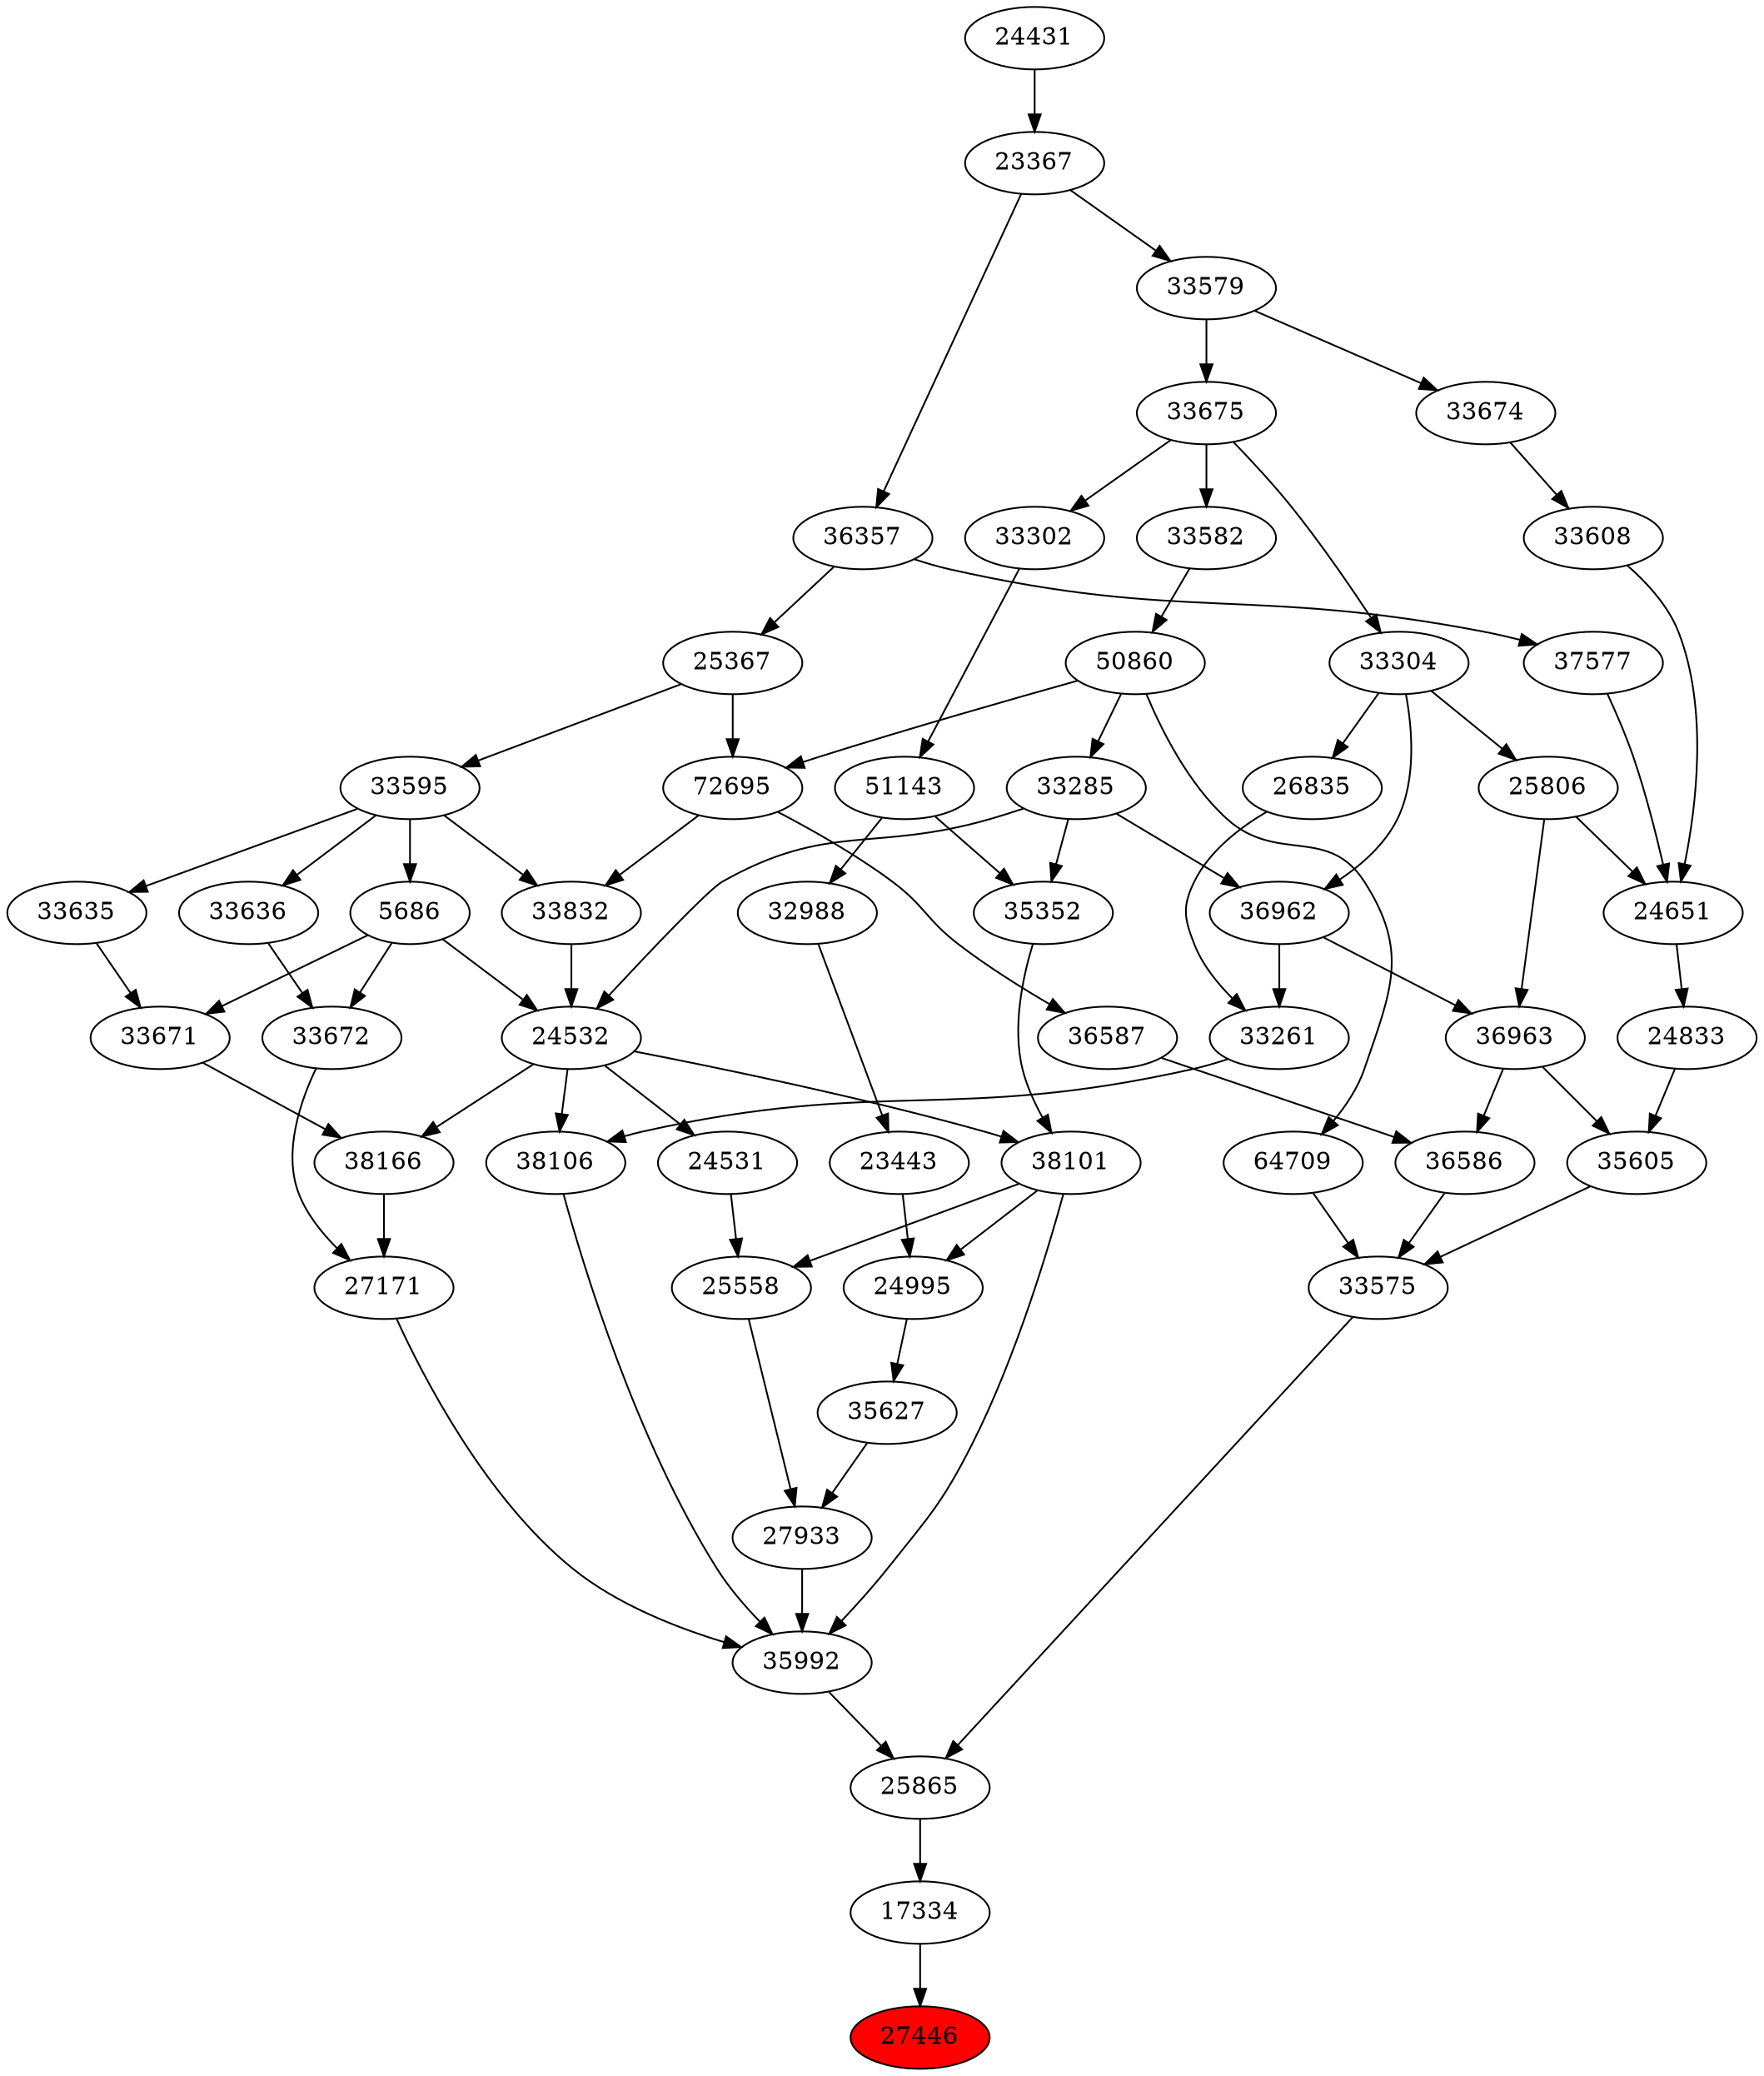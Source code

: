strict digraph{ 
27446 [label="27446" fillcolor=red style=filled]
17334 -> 27446
17334 [label="17334"]
25865 -> 17334
25865 [label="25865"]
35992 -> 25865
33575 -> 25865
35992 [label="35992"]
27933 -> 35992
27171 -> 35992
38101 -> 35992
38106 -> 35992
33575 [label="33575"]
36586 -> 33575
35605 -> 33575
64709 -> 33575
27933 [label="27933"]
35627 -> 27933
25558 -> 27933
27171 [label="27171"]
33672 -> 27171
38166 -> 27171
38101 [label="38101"]
24532 -> 38101
35352 -> 38101
38106 [label="38106"]
33261 -> 38106
24532 -> 38106
36586 [label="36586"]
36587 -> 36586
36963 -> 36586
35605 [label="35605"]
24833 -> 35605
36963 -> 35605
64709 [label="64709"]
50860 -> 64709
35627 [label="35627"]
24995 -> 35627
25558 [label="25558"]
24531 -> 25558
38101 -> 25558
33672 [label="33672"]
33636 -> 33672
5686 -> 33672
38166 [label="38166"]
24532 -> 38166
33671 -> 38166
24532 [label="24532"]
33285 -> 24532
5686 -> 24532
33832 -> 24532
35352 [label="35352"]
33285 -> 35352
51143 -> 35352
33261 [label="33261"]
36962 -> 33261
26835 -> 33261
36587 [label="36587"]
72695 -> 36587
36963 [label="36963"]
36962 -> 36963
25806 -> 36963
24833 [label="24833"]
24651 -> 24833
50860 [label="50860"]
33582 -> 50860
24995 [label="24995"]
23443 -> 24995
38101 -> 24995
24531 [label="24531"]
24532 -> 24531
33636 [label="33636"]
33595 -> 33636
5686 [label="5686"]
33595 -> 5686
33671 [label="33671"]
5686 -> 33671
33635 -> 33671
33285 [label="33285"]
50860 -> 33285
33832 [label="33832"]
72695 -> 33832
33595 -> 33832
51143 [label="51143"]
33302 -> 51143
36962 [label="36962"]
33285 -> 36962
33304 -> 36962
26835 [label="26835"]
33304 -> 26835
72695 [label="72695"]
50860 -> 72695
25367 -> 72695
25806 [label="25806"]
33304 -> 25806
24651 [label="24651"]
25806 -> 24651
33608 -> 24651
37577 -> 24651
33582 [label="33582"]
33675 -> 33582
23443 [label="23443"]
32988 -> 23443
33595 [label="33595"]
25367 -> 33595
33635 [label="33635"]
33595 -> 33635
33302 [label="33302"]
33675 -> 33302
33304 [label="33304"]
33675 -> 33304
25367 [label="25367"]
36357 -> 25367
33608 [label="33608"]
33674 -> 33608
37577 [label="37577"]
36357 -> 37577
33675 [label="33675"]
33579 -> 33675
32988 [label="32988"]
51143 -> 32988
36357 [label="36357"]
23367 -> 36357
33674 [label="33674"]
33579 -> 33674
33579 [label="33579"]
23367 -> 33579
23367 [label="23367"]
24431 -> 23367
24431 [label="24431"]
}